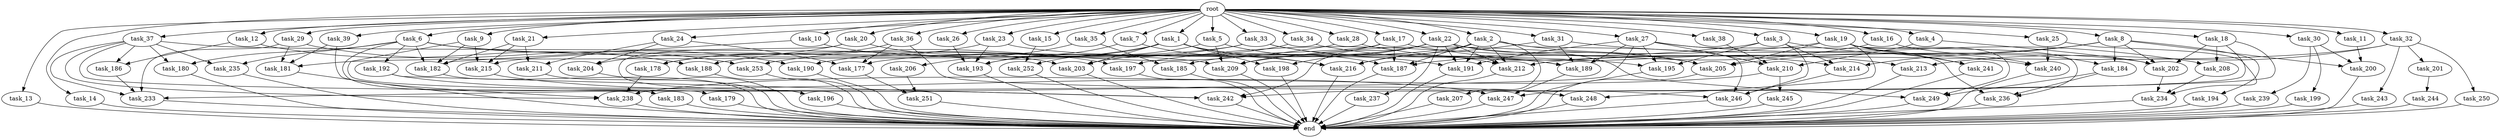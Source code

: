 digraph G {
  root [size="0.000000"];
  task_1 [size="2.048000"];
  task_2 [size="2.048000"];
  task_3 [size="2.048000"];
  task_4 [size="2.048000"];
  task_5 [size="2.048000"];
  task_6 [size="2.048000"];
  task_7 [size="2.048000"];
  task_8 [size="2.048000"];
  task_9 [size="2.048000"];
  task_10 [size="2.048000"];
  task_11 [size="2.048000"];
  task_12 [size="2.048000"];
  task_13 [size="2.048000"];
  task_14 [size="2.048000"];
  task_15 [size="2.048000"];
  task_16 [size="2.048000"];
  task_17 [size="2.048000"];
  task_18 [size="2.048000"];
  task_19 [size="2.048000"];
  task_20 [size="2.048000"];
  task_21 [size="2.048000"];
  task_22 [size="2.048000"];
  task_23 [size="2.048000"];
  task_24 [size="2.048000"];
  task_25 [size="2.048000"];
  task_26 [size="2.048000"];
  task_27 [size="2.048000"];
  task_28 [size="2.048000"];
  task_29 [size="2.048000"];
  task_30 [size="2.048000"];
  task_31 [size="2.048000"];
  task_32 [size="2.048000"];
  task_33 [size="2.048000"];
  task_34 [size="2.048000"];
  task_35 [size="2.048000"];
  task_36 [size="2.048000"];
  task_37 [size="2.048000"];
  task_38 [size="2.048000"];
  task_39 [size="2.048000"];
  task_177 [size="2972117368.832000"];
  task_178 [size="1254130450.432000"];
  task_179 [size="154618822.656000"];
  task_180 [size="429496729.600000"];
  task_181 [size="2886218022.912000"];
  task_182 [size="2147483648.000000"];
  task_183 [size="274877906.944000"];
  task_184 [size="2783138807.808000"];
  task_185 [size="996432412.672000"];
  task_186 [size="429496729.600000"];
  task_187 [size="3796751089.664000"];
  task_188 [size="893353197.568000"];
  task_189 [size="3315714752.512000"];
  task_190 [size="1116691496.960000"];
  task_191 [size="3040836845.568000"];
  task_192 [size="274877906.944000"];
  task_193 [size="3161095929.856000"];
  task_194 [size="1391569403.904000"];
  task_195 [size="2765958938.624000"];
  task_196 [size="1099511627.776000"];
  task_197 [size="2010044694.528000"];
  task_198 [size="773094113.280000"];
  task_199 [size="68719476.736000"];
  task_200 [size="2302102470.656000"];
  task_201 [size="274877906.944000"];
  task_202 [size="2920577761.280000"];
  task_203 [size="2817498546.176000"];
  task_204 [size="2199023255.552000"];
  task_205 [size="4277787426.816000"];
  task_206 [size="841813590.016000"];
  task_207 [size="1717986918.400000"];
  task_208 [size="1374389534.720000"];
  task_209 [size="360777252.864000"];
  task_210 [size="2817498546.176000"];
  task_211 [size="2199023255.552000"];
  task_212 [size="2989297238.016000"];
  task_213 [size="343597383.680000"];
  task_214 [size="3212635537.408000"];
  task_215 [size="2095944040.448000"];
  task_216 [size="4329327034.368000"];
  task_233 [size="3195455668.224000"];
  task_234 [size="2491081031.680000"];
  task_235 [size="429496729.600000"];
  task_236 [size="2886218022.912000"];
  task_237 [size="154618822.656000"];
  task_238 [size="3882650435.584000"];
  task_239 [size="68719476.736000"];
  task_240 [size="498216206.336000"];
  task_241 [size="1460288880.640000"];
  task_242 [size="1013612281.856000"];
  task_243 [size="274877906.944000"];
  task_244 [size="1099511627.776000"];
  task_245 [size="618475290.624000"];
  task_246 [size="3332894621.696000"];
  task_247 [size="1803886264.320000"];
  task_248 [size="1460288880.640000"];
  task_249 [size="1941325217.792000"];
  task_250 [size="274877906.944000"];
  task_251 [size="1666447310.848000"];
  task_252 [size="2010044694.528000"];
  task_253 [size="1529008357.376000"];
  end [size="0.000000"];

  root -> task_1 [size="1.000000"];
  root -> task_2 [size="1.000000"];
  root -> task_3 [size="1.000000"];
  root -> task_4 [size="1.000000"];
  root -> task_5 [size="1.000000"];
  root -> task_6 [size="1.000000"];
  root -> task_7 [size="1.000000"];
  root -> task_8 [size="1.000000"];
  root -> task_9 [size="1.000000"];
  root -> task_10 [size="1.000000"];
  root -> task_11 [size="1.000000"];
  root -> task_12 [size="1.000000"];
  root -> task_13 [size="1.000000"];
  root -> task_14 [size="1.000000"];
  root -> task_15 [size="1.000000"];
  root -> task_16 [size="1.000000"];
  root -> task_17 [size="1.000000"];
  root -> task_18 [size="1.000000"];
  root -> task_19 [size="1.000000"];
  root -> task_20 [size="1.000000"];
  root -> task_21 [size="1.000000"];
  root -> task_22 [size="1.000000"];
  root -> task_23 [size="1.000000"];
  root -> task_24 [size="1.000000"];
  root -> task_25 [size="1.000000"];
  root -> task_26 [size="1.000000"];
  root -> task_27 [size="1.000000"];
  root -> task_28 [size="1.000000"];
  root -> task_29 [size="1.000000"];
  root -> task_30 [size="1.000000"];
  root -> task_31 [size="1.000000"];
  root -> task_32 [size="1.000000"];
  root -> task_33 [size="1.000000"];
  root -> task_34 [size="1.000000"];
  root -> task_35 [size="1.000000"];
  root -> task_36 [size="1.000000"];
  root -> task_37 [size="1.000000"];
  root -> task_38 [size="1.000000"];
  root -> task_39 [size="1.000000"];
  task_1 -> task_187 [size="301989888.000000"];
  task_1 -> task_188 [size="301989888.000000"];
  task_1 -> task_198 [size="301989888.000000"];
  task_1 -> task_203 [size="301989888.000000"];
  task_1 -> task_216 [size="301989888.000000"];
  task_1 -> task_252 [size="301989888.000000"];
  task_2 -> task_177 [size="838860800.000000"];
  task_2 -> task_187 [size="838860800.000000"];
  task_2 -> task_191 [size="838860800.000000"];
  task_2 -> task_205 [size="838860800.000000"];
  task_2 -> task_207 [size="838860800.000000"];
  task_2 -> task_212 [size="838860800.000000"];
  task_2 -> task_216 [size="838860800.000000"];
  task_2 -> task_246 [size="838860800.000000"];
  task_3 -> task_195 [size="679477248.000000"];
  task_3 -> task_197 [size="679477248.000000"];
  task_3 -> task_214 [size="679477248.000000"];
  task_3 -> task_241 [size="679477248.000000"];
  task_3 -> task_246 [size="679477248.000000"];
  task_4 -> task_202 [size="536870912.000000"];
  task_4 -> task_210 [size="536870912.000000"];
  task_5 -> task_191 [size="33554432.000000"];
  task_5 -> task_193 [size="33554432.000000"];
  task_5 -> task_209 [size="33554432.000000"];
  task_6 -> task_180 [size="134217728.000000"];
  task_6 -> task_182 [size="134217728.000000"];
  task_6 -> task_183 [size="134217728.000000"];
  task_6 -> task_190 [size="134217728.000000"];
  task_6 -> task_192 [size="134217728.000000"];
  task_6 -> task_195 [size="134217728.000000"];
  task_6 -> task_235 [size="134217728.000000"];
  task_7 -> task_193 [size="838860800.000000"];
  task_7 -> task_216 [size="838860800.000000"];
  task_8 -> task_184 [size="679477248.000000"];
  task_8 -> task_194 [size="679477248.000000"];
  task_8 -> task_200 [size="679477248.000000"];
  task_8 -> task_202 [size="679477248.000000"];
  task_8 -> task_205 [size="679477248.000000"];
  task_8 -> task_214 [size="679477248.000000"];
  task_9 -> task_179 [size="75497472.000000"];
  task_9 -> task_182 [size="75497472.000000"];
  task_9 -> task_215 [size="75497472.000000"];
  task_10 -> task_182 [size="301989888.000000"];
  task_10 -> task_197 [size="301989888.000000"];
  task_11 -> task_200 [size="411041792.000000"];
  task_12 -> task_186 [size="134217728.000000"];
  task_12 -> task_188 [size="134217728.000000"];
  task_13 -> end [size="1.000000"];
  task_14 -> end [size="1.000000"];
  task_15 -> task_252 [size="679477248.000000"];
  task_16 -> task_184 [size="679477248.000000"];
  task_16 -> task_187 [size="679477248.000000"];
  task_17 -> task_181 [size="33554432.000000"];
  task_17 -> task_187 [size="33554432.000000"];
  task_17 -> task_209 [size="33554432.000000"];
  task_17 -> task_213 [size="33554432.000000"];
  task_18 -> task_202 [size="134217728.000000"];
  task_18 -> task_208 [size="134217728.000000"];
  task_18 -> task_242 [size="134217728.000000"];
  task_18 -> task_247 [size="134217728.000000"];
  task_19 -> task_205 [size="33554432.000000"];
  task_19 -> task_209 [size="33554432.000000"];
  task_19 -> task_236 [size="33554432.000000"];
  task_19 -> task_240 [size="33554432.000000"];
  task_19 -> task_241 [size="33554432.000000"];
  task_19 -> task_248 [size="33554432.000000"];
  task_19 -> task_249 [size="33554432.000000"];
  task_20 -> task_196 [size="536870912.000000"];
  task_20 -> task_203 [size="536870912.000000"];
  task_20 -> task_204 [size="536870912.000000"];
  task_21 -> task_182 [size="536870912.000000"];
  task_21 -> task_211 [size="536870912.000000"];
  task_21 -> task_215 [size="536870912.000000"];
  task_22 -> task_185 [size="75497472.000000"];
  task_22 -> task_191 [size="75497472.000000"];
  task_22 -> task_198 [size="75497472.000000"];
  task_22 -> task_202 [size="75497472.000000"];
  task_22 -> task_212 [size="75497472.000000"];
  task_22 -> task_237 [size="75497472.000000"];
  task_22 -> task_242 [size="75497472.000000"];
  task_22 -> task_249 [size="75497472.000000"];
  task_23 -> task_178 [size="536870912.000000"];
  task_23 -> task_189 [size="536870912.000000"];
  task_23 -> task_193 [size="536870912.000000"];
  task_24 -> task_177 [size="536870912.000000"];
  task_24 -> task_204 [size="536870912.000000"];
  task_24 -> task_211 [size="536870912.000000"];
  task_25 -> task_234 [size="75497472.000000"];
  task_25 -> task_240 [size="75497472.000000"];
  task_26 -> task_193 [size="134217728.000000"];
  task_27 -> task_189 [size="536870912.000000"];
  task_27 -> task_191 [size="536870912.000000"];
  task_27 -> task_195 [size="536870912.000000"];
  task_27 -> task_208 [size="536870912.000000"];
  task_27 -> task_210 [size="536870912.000000"];
  task_27 -> task_233 [size="536870912.000000"];
  task_27 -> task_236 [size="536870912.000000"];
  task_28 -> task_214 [size="209715200.000000"];
  task_28 -> task_253 [size="209715200.000000"];
  task_29 -> task_181 [size="536870912.000000"];
  task_29 -> task_233 [size="536870912.000000"];
  task_29 -> task_253 [size="536870912.000000"];
  task_30 -> task_199 [size="33554432.000000"];
  task_30 -> task_200 [size="33554432.000000"];
  task_30 -> task_239 [size="33554432.000000"];
  task_31 -> task_189 [size="134217728.000000"];
  task_31 -> task_216 [size="134217728.000000"];
  task_31 -> task_240 [size="134217728.000000"];
  task_32 -> task_201 [size="134217728.000000"];
  task_32 -> task_212 [size="134217728.000000"];
  task_32 -> task_213 [size="134217728.000000"];
  task_32 -> task_243 [size="134217728.000000"];
  task_32 -> task_250 [size="134217728.000000"];
  task_33 -> task_189 [size="411041792.000000"];
  task_33 -> task_190 [size="411041792.000000"];
  task_33 -> task_212 [size="411041792.000000"];
  task_33 -> task_215 [size="411041792.000000"];
  task_34 -> task_203 [size="536870912.000000"];
  task_34 -> task_205 [size="536870912.000000"];
  task_35 -> task_185 [size="411041792.000000"];
  task_35 -> task_206 [size="411041792.000000"];
  task_36 -> task_177 [size="75497472.000000"];
  task_36 -> task_178 [size="75497472.000000"];
  task_36 -> task_246 [size="75497472.000000"];
  task_37 -> task_180 [size="75497472.000000"];
  task_37 -> task_186 [size="75497472.000000"];
  task_37 -> task_209 [size="75497472.000000"];
  task_37 -> task_233 [size="75497472.000000"];
  task_37 -> task_235 [size="75497472.000000"];
  task_37 -> task_238 [size="75497472.000000"];
  task_37 -> task_242 [size="75497472.000000"];
  task_38 -> task_210 [size="301989888.000000"];
  task_39 -> task_181 [size="838860800.000000"];
  task_39 -> task_238 [size="838860800.000000"];
  task_177 -> task_251 [size="134217728.000000"];
  task_178 -> task_238 [size="679477248.000000"];
  task_179 -> end [size="1.000000"];
  task_180 -> end [size="1.000000"];
  task_181 -> end [size="1.000000"];
  task_182 -> end [size="1.000000"];
  task_183 -> end [size="1.000000"];
  task_184 -> task_236 [size="838860800.000000"];
  task_184 -> task_249 [size="838860800.000000"];
  task_185 -> end [size="1.000000"];
  task_186 -> task_233 [size="411041792.000000"];
  task_187 -> end [size="1.000000"];
  task_188 -> end [size="1.000000"];
  task_189 -> task_247 [size="536870912.000000"];
  task_190 -> end [size="1.000000"];
  task_191 -> end [size="1.000000"];
  task_192 -> task_242 [size="209715200.000000"];
  task_192 -> task_247 [size="209715200.000000"];
  task_193 -> end [size="1.000000"];
  task_194 -> end [size="1.000000"];
  task_195 -> end [size="1.000000"];
  task_196 -> end [size="1.000000"];
  task_197 -> end [size="1.000000"];
  task_198 -> end [size="1.000000"];
  task_199 -> end [size="1.000000"];
  task_200 -> end [size="1.000000"];
  task_201 -> task_244 [size="536870912.000000"];
  task_202 -> task_234 [size="838860800.000000"];
  task_203 -> end [size="1.000000"];
  task_204 -> end [size="1.000000"];
  task_205 -> end [size="1.000000"];
  task_206 -> task_251 [size="679477248.000000"];
  task_207 -> end [size="1.000000"];
  task_208 -> task_234 [size="301989888.000000"];
  task_209 -> end [size="1.000000"];
  task_210 -> task_238 [size="301989888.000000"];
  task_210 -> task_245 [size="301989888.000000"];
  task_211 -> end [size="1.000000"];
  task_212 -> end [size="1.000000"];
  task_213 -> end [size="1.000000"];
  task_214 -> task_246 [size="33554432.000000"];
  task_215 -> task_248 [size="679477248.000000"];
  task_216 -> end [size="1.000000"];
  task_233 -> end [size="1.000000"];
  task_234 -> end [size="1.000000"];
  task_235 -> end [size="1.000000"];
  task_236 -> end [size="1.000000"];
  task_237 -> end [size="1.000000"];
  task_238 -> end [size="1.000000"];
  task_239 -> end [size="1.000000"];
  task_240 -> end [size="1.000000"];
  task_241 -> end [size="1.000000"];
  task_242 -> end [size="1.000000"];
  task_243 -> end [size="1.000000"];
  task_244 -> end [size="1.000000"];
  task_245 -> end [size="1.000000"];
  task_246 -> end [size="1.000000"];
  task_247 -> end [size="1.000000"];
  task_248 -> end [size="1.000000"];
  task_249 -> end [size="1.000000"];
  task_250 -> end [size="1.000000"];
  task_251 -> end [size="1.000000"];
  task_252 -> end [size="1.000000"];
  task_253 -> end [size="1.000000"];
}
